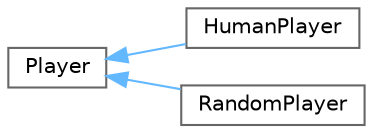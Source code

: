 digraph "Graphical Class Hierarchy"
{
 // INTERACTIVE_SVG=YES
 // LATEX_PDF_SIZE
  bgcolor="transparent";
  edge [fontname=Helvetica,fontsize=10,labelfontname=Helvetica,labelfontsize=10];
  node [fontname=Helvetica,fontsize=10,shape=box,height=0.2,width=0.4];
  rankdir="LR";
  Node0 [id="Node000000",label="Player",height=0.2,width=0.4,color="grey40", fillcolor="white", style="filled",URL="$class_player.html",tooltip="Represents a player in the poker game."];
  Node0 -> Node1 [id="edge1_Node000000_Node000001",dir="back",color="steelblue1",style="solid",tooltip=" "];
  Node1 [id="Node000001",label="HumanPlayer",height=0.2,width=0.4,color="grey40", fillcolor="white", style="filled",URL="$class_human_player.html",tooltip=" "];
  Node0 -> Node2 [id="edge2_Node000000_Node000002",dir="back",color="steelblue1",style="solid",tooltip=" "];
  Node2 [id="Node000002",label="RandomPlayer",height=0.2,width=0.4,color="grey40", fillcolor="white", style="filled",URL="$class_random_player.html",tooltip=" "];
}
